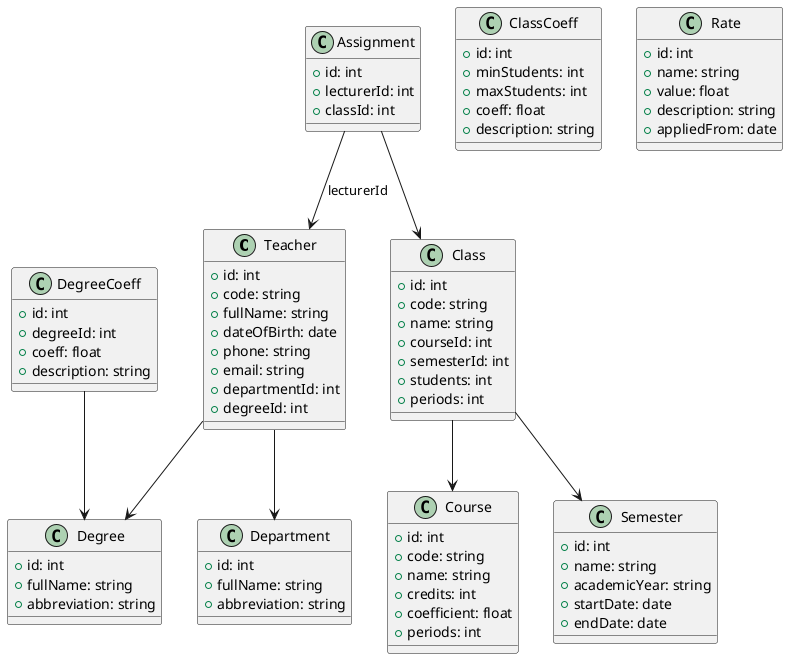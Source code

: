 @startuml
' Sơ đồ lớp (Class Diagram) cho ứng dụng quản lý tính lương giảng viên

class Teacher {
  +id: int
  +code: string
  +fullName: string
  +dateOfBirth: date
  +phone: string
  +email: string
  +departmentId: int
  +degreeId: int
}

class Department {
  +id: int
  +fullName: string
  +abbreviation: string
}

class Degree {
  +id: int
  +fullName: string
  +abbreviation: string
}

class Course {
  +id: int
  +code: string
  +name: string
  +credits: int
  +coefficient: float
  +periods: int
}

class Semester {
  +id: int
  +name: string
  +academicYear: string
  +startDate: date
  +endDate: date
}

class Class {
  +id: int
  +code: string
  +name: string
  +courseId: int
  +semesterId: int
  +students: int
  +periods: int
}

class Assignment {
  +id: int
  +lecturerId: int
  +classId: int
}

class ClassCoeff {
  +id: int
  +minStudents: int
  +maxStudents: int
  +coeff: float
  +description: string
}

class DegreeCoeff {
  +id: int
  +degreeId: int
  +coeff: float
  +description: string
}

class Rate {
  +id: int
  +name: string
  +value: float
  +description: string
  +appliedFrom: date
}

Teacher --> Department
Teacher --> Degree
Class --> Course
Class --> Semester
Assignment --> Teacher : lecturerId
Assignment --> Class
DegreeCoeff --> Degree
@enduml

